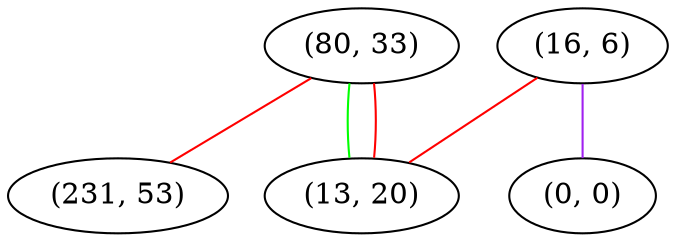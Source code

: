 graph "" {
"(80, 33)";
"(16, 6)";
"(13, 20)";
"(231, 53)";
"(0, 0)";
"(80, 33)" -- "(13, 20)"  [color=green, key=0, weight=2];
"(80, 33)" -- "(13, 20)"  [color=red, key=1, weight=1];
"(80, 33)" -- "(231, 53)"  [color=red, key=0, weight=1];
"(16, 6)" -- "(13, 20)"  [color=red, key=0, weight=1];
"(16, 6)" -- "(0, 0)"  [color=purple, key=0, weight=4];
}
